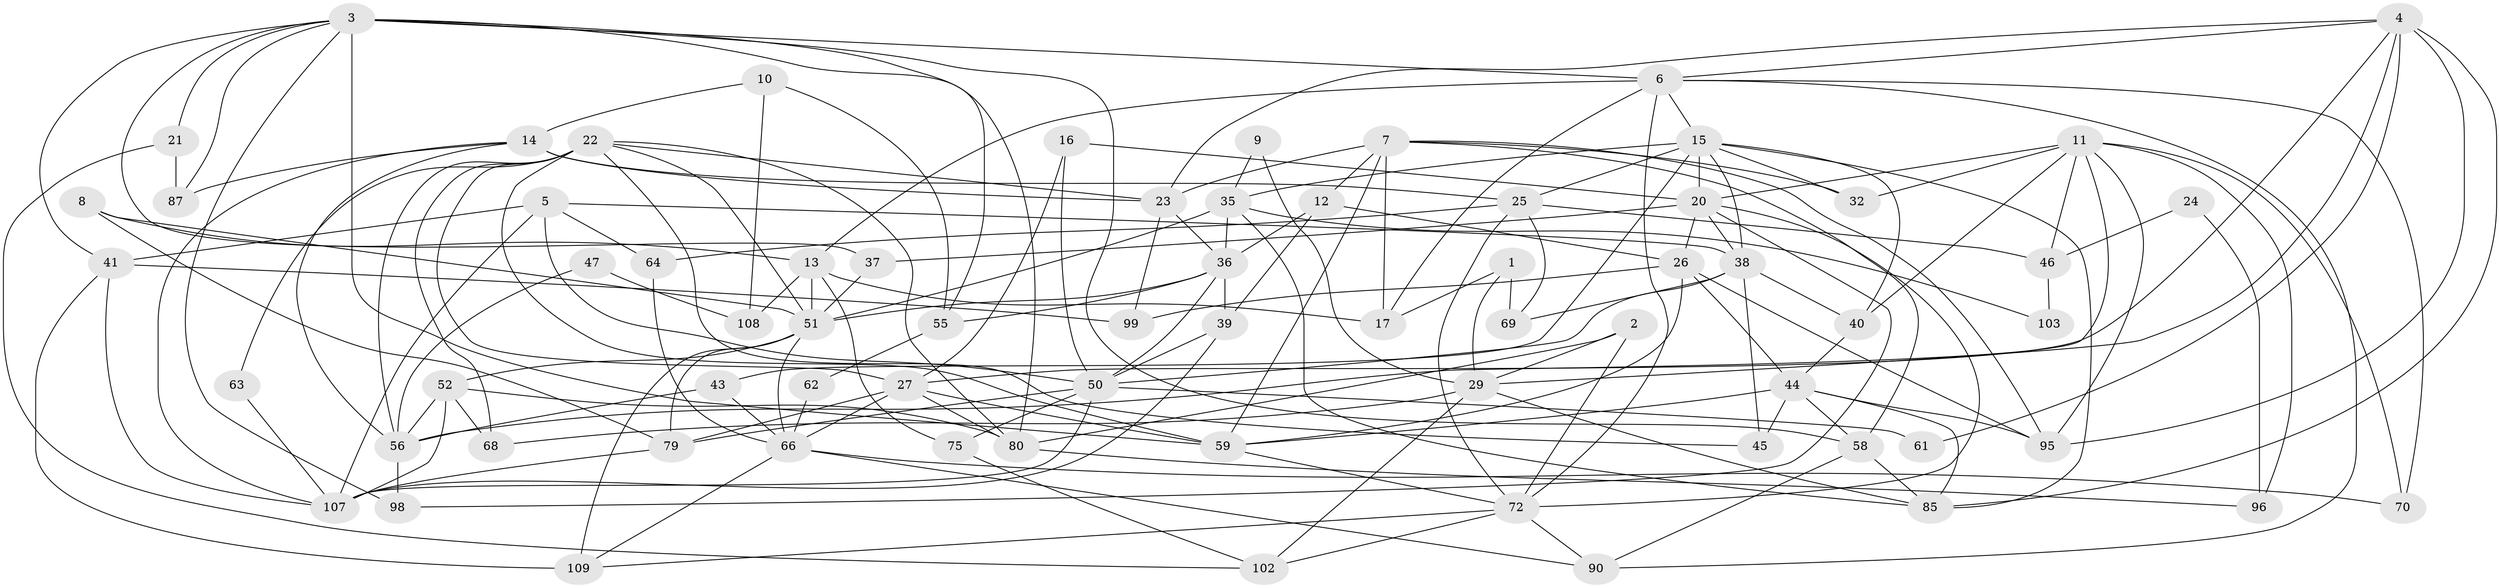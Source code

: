 // Generated by graph-tools (version 1.1) at 2025/52/02/27/25 19:52:09]
// undirected, 70 vertices, 173 edges
graph export_dot {
graph [start="1"]
  node [color=gray90,style=filled];
  1;
  2 [super="+30"];
  3 [super="+57"];
  4 [super="+92"];
  5 [super="+18"];
  6 [super="+19"];
  7 [super="+49"];
  8;
  9;
  10;
  11 [super="+67"];
  12 [super="+81"];
  13 [super="+101"];
  14 [super="+34"];
  15 [super="+104"];
  16;
  17 [super="+28"];
  20 [super="+60"];
  21 [super="+88"];
  22 [super="+31"];
  23 [super="+65"];
  24;
  25 [super="+77"];
  26 [super="+33"];
  27 [super="+110"];
  29 [super="+54"];
  32;
  35 [super="+86"];
  36 [super="+71"];
  37;
  38 [super="+97"];
  39 [super="+48"];
  40 [super="+78"];
  41 [super="+42"];
  43;
  44 [super="+84"];
  45;
  46 [super="+74"];
  47;
  50 [super="+53"];
  51 [super="+89"];
  52 [super="+73"];
  55 [super="+105"];
  56 [super="+100"];
  58 [super="+83"];
  59 [super="+76"];
  61;
  62 [super="+93"];
  63;
  64;
  66 [super="+94"];
  68;
  69;
  70;
  72 [super="+82"];
  75;
  79;
  80 [super="+106"];
  85 [super="+91"];
  87;
  90;
  95;
  96;
  98;
  99;
  102;
  103;
  107;
  108;
  109;
  1 -- 17;
  1 -- 69;
  1 -- 29;
  2 -- 72;
  2 -- 29;
  2 -- 80;
  3 -- 6;
  3 -- 55;
  3 -- 59;
  3 -- 98;
  3 -- 37;
  3 -- 87;
  3 -- 58 [weight=2];
  3 -- 41;
  3 -- 21;
  3 -- 80;
  4 -- 95;
  4 -- 6;
  4 -- 85;
  4 -- 27;
  4 -- 29;
  4 -- 61;
  4 -- 23;
  5 -- 41;
  5 -- 50;
  5 -- 64;
  5 -- 107;
  5 -- 38;
  6 -- 72;
  6 -- 90;
  6 -- 17;
  6 -- 70;
  6 -- 15;
  6 -- 13;
  7 -- 32;
  7 -- 58;
  7 -- 23;
  7 -- 95;
  7 -- 12;
  7 -- 17;
  7 -- 59;
  8 -- 79;
  8 -- 51;
  8 -- 13;
  9 -- 29;
  9 -- 35;
  10 -- 14;
  10 -- 108;
  10 -- 55;
  11 -- 32;
  11 -- 70;
  11 -- 96;
  11 -- 40;
  11 -- 46;
  11 -- 95;
  11 -- 56;
  11 -- 20;
  12 -- 36;
  12 -- 39;
  12 -- 26;
  13 -- 51;
  13 -- 75;
  13 -- 17;
  13 -- 108;
  14 -- 107;
  14 -- 23;
  14 -- 87;
  14 -- 25 [weight=2];
  14 -- 56;
  15 -- 35;
  15 -- 32;
  15 -- 85;
  15 -- 40;
  15 -- 25;
  15 -- 43;
  15 -- 38;
  15 -- 20;
  16 -- 50;
  16 -- 27;
  16 -- 20;
  20 -- 37;
  20 -- 98;
  20 -- 72;
  20 -- 26;
  20 -- 38;
  21 -- 102;
  21 -- 87;
  22 -- 51;
  22 -- 68;
  22 -- 45;
  22 -- 80;
  22 -- 23;
  22 -- 56;
  22 -- 59;
  22 -- 27;
  22 -- 63;
  23 -- 99;
  23 -- 36;
  24 -- 46;
  24 -- 96;
  25 -- 46 [weight=2];
  25 -- 69;
  25 -- 64;
  25 -- 72;
  26 -- 95;
  26 -- 59;
  26 -- 44;
  26 -- 99;
  27 -- 79;
  27 -- 80;
  27 -- 59 [weight=2];
  27 -- 66;
  29 -- 68;
  29 -- 85;
  29 -- 102;
  35 -- 51;
  35 -- 103;
  35 -- 85;
  35 -- 36;
  36 -- 39;
  36 -- 55;
  36 -- 51;
  36 -- 50;
  37 -- 51;
  38 -- 45;
  38 -- 50;
  38 -- 69;
  38 -- 40;
  39 -- 50;
  39 -- 107;
  40 -- 44;
  41 -- 109;
  41 -- 99;
  41 -- 107;
  43 -- 66;
  43 -- 56;
  44 -- 95;
  44 -- 58;
  44 -- 59;
  44 -- 45;
  44 -- 85;
  46 -- 103;
  47 -- 108;
  47 -- 56;
  50 -- 61;
  50 -- 75;
  50 -- 79;
  50 -- 107;
  51 -- 79;
  51 -- 66;
  51 -- 109;
  51 -- 52;
  52 -- 80;
  52 -- 107;
  52 -- 68;
  52 -- 56;
  55 -- 62 [weight=2];
  56 -- 98;
  58 -- 85;
  58 -- 90;
  59 -- 72;
  62 -- 66;
  63 -- 107;
  64 -- 66;
  66 -- 90;
  66 -- 70;
  66 -- 109;
  72 -- 90;
  72 -- 102;
  72 -- 109;
  75 -- 102;
  79 -- 107;
  80 -- 96;
}
